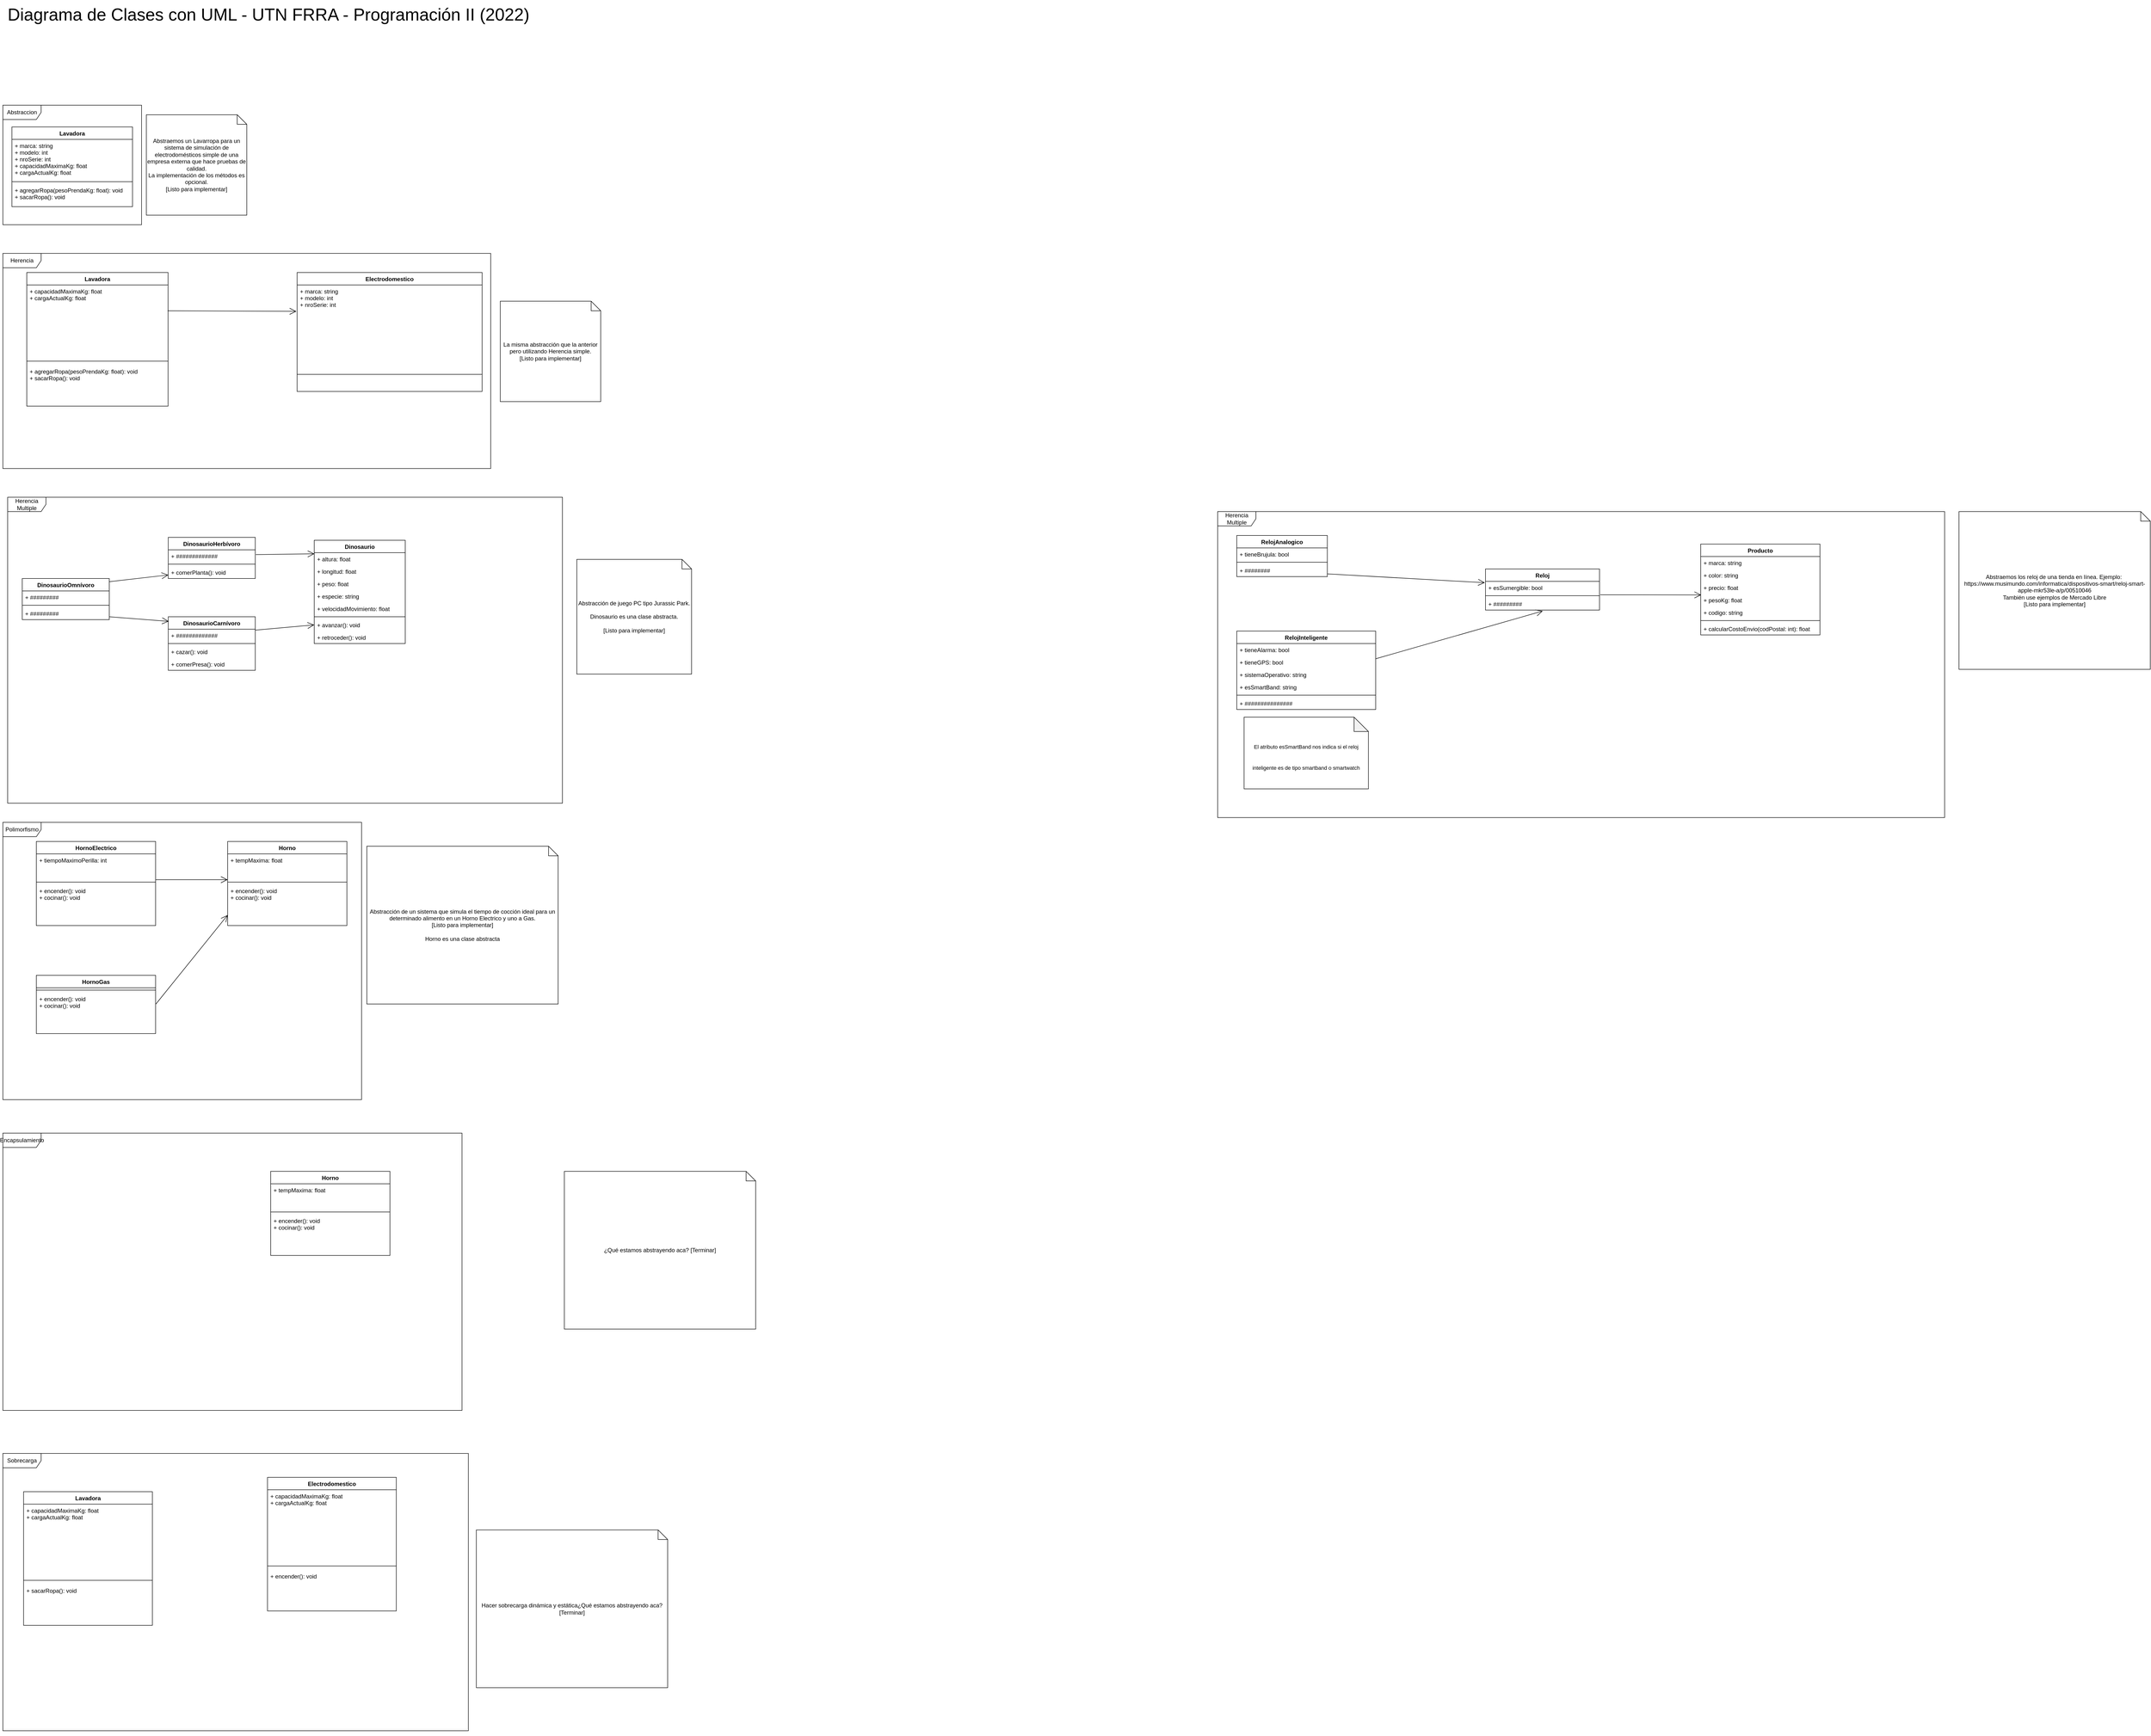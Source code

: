 <mxfile version="20.2.3" type="device"><diagram id="C5RBs43oDa-KdzZeNtuy" name="TP"><mxGraphModel dx="2557" dy="2535" grid="1" gridSize="10" guides="1" tooltips="1" connect="1" arrows="1" fold="1" page="1" pageScale="1" pageWidth="827" pageHeight="1169" math="0" shadow="0"><root><mxCell id="WIyWlLk6GJQsqaUBKTNV-0"/><mxCell id="WIyWlLk6GJQsqaUBKTNV-1" parent="WIyWlLk6GJQsqaUBKTNV-0"/><mxCell id="Z9TKlIppU_y5uakxWx4d-5" value="" style="group" parent="WIyWlLk6GJQsqaUBKTNV-1" vertex="1" connectable="0"><mxGeometry x="480" y="-310" width="290" height="250" as="geometry"/></mxCell><mxCell id="Z9TKlIppU_y5uakxWx4d-0" value="Abstraccion&lt;br&gt;" style="shape=umlFrame;whiteSpace=wrap;html=1;width=80;height=30;" parent="Z9TKlIppU_y5uakxWx4d-5" vertex="1"><mxGeometry width="290" height="250.0" as="geometry"/></mxCell><mxCell id="Z9TKlIppU_y5uakxWx4d-1" value="Lavadora" style="swimlane;fontStyle=1;align=center;verticalAlign=top;childLayout=stackLayout;horizontal=1;startSize=26;horizontalStack=0;resizeParent=1;resizeParentMax=0;resizeLast=0;collapsible=1;marginBottom=0;" parent="Z9TKlIppU_y5uakxWx4d-5" vertex="1"><mxGeometry x="18.913" y="45.455" width="252.17" height="166.818" as="geometry"/></mxCell><mxCell id="Z9TKlIppU_y5uakxWx4d-2" value="+ marca: string&#10;+ modelo: int&#10;+ nroSerie: int&#10;+ capacidadMaximaKg: float&#10;+ cargaActualKg: float" style="text;strokeColor=none;fillColor=none;align=left;verticalAlign=top;spacingLeft=4;spacingRight=4;overflow=hidden;rotatable=0;points=[[0,0.5],[1,0.5]];portConstraint=eastwest;" parent="Z9TKlIppU_y5uakxWx4d-1" vertex="1"><mxGeometry y="26" width="252.17" height="84" as="geometry"/></mxCell><mxCell id="Z9TKlIppU_y5uakxWx4d-3" value="" style="line;strokeWidth=1;fillColor=none;align=left;verticalAlign=middle;spacingTop=-1;spacingLeft=3;spacingRight=3;rotatable=0;labelPosition=right;points=[];portConstraint=eastwest;" parent="Z9TKlIppU_y5uakxWx4d-1" vertex="1"><mxGeometry y="110" width="252.17" height="9.091" as="geometry"/></mxCell><mxCell id="Z9TKlIppU_y5uakxWx4d-4" value="+ agregarRopa(pesoPrendaKg: float): void&#10;+ sacarRopa(): void" style="text;strokeColor=none;fillColor=none;align=left;verticalAlign=top;spacingLeft=4;spacingRight=4;overflow=hidden;rotatable=0;points=[[0,0.5],[1,0.5]];portConstraint=eastwest;" parent="Z9TKlIppU_y5uakxWx4d-1" vertex="1"><mxGeometry y="119.091" width="252.17" height="47.727" as="geometry"/></mxCell><mxCell id="Z9TKlIppU_y5uakxWx4d-6" value="" style="group" parent="WIyWlLk6GJQsqaUBKTNV-1" vertex="1" connectable="0"><mxGeometry x="480" width="1020" height="493.76" as="geometry"/></mxCell><mxCell id="Z9TKlIppU_y5uakxWx4d-7" value="Herencia" style="shape=umlFrame;whiteSpace=wrap;html=1;width=80;height=30;" parent="Z9TKlIppU_y5uakxWx4d-6" vertex="1"><mxGeometry width="1020.0" height="450" as="geometry"/></mxCell><mxCell id="Z9TKlIppU_y5uakxWx4d-8" value="Lavadora" style="swimlane;fontStyle=1;align=center;verticalAlign=top;childLayout=stackLayout;horizontal=1;startSize=26;horizontalStack=0;resizeParent=1;resizeParentMax=0;resizeLast=0;collapsible=1;marginBottom=0;" parent="Z9TKlIppU_y5uakxWx4d-6" vertex="1"><mxGeometry x="50.0" y="40.0" width="295.405" height="279.473" as="geometry"/></mxCell><mxCell id="Z9TKlIppU_y5uakxWx4d-9" value="+ capacidadMaximaKg: float&#10;+ cargaActualKg: float" style="text;strokeColor=none;fillColor=none;align=left;verticalAlign=top;spacingLeft=4;spacingRight=4;overflow=hidden;rotatable=0;points=[[0,0.5],[1,0.5]];portConstraint=eastwest;" parent="Z9TKlIppU_y5uakxWx4d-8" vertex="1"><mxGeometry y="26" width="295.405" height="151.2" as="geometry"/></mxCell><mxCell id="Z9TKlIppU_y5uakxWx4d-10" value="" style="line;strokeWidth=1;fillColor=none;align=left;verticalAlign=middle;spacingTop=-1;spacingLeft=3;spacingRight=3;rotatable=0;labelPosition=right;points=[];portConstraint=eastwest;" parent="Z9TKlIppU_y5uakxWx4d-8" vertex="1"><mxGeometry y="177.2" width="295.405" height="16.364" as="geometry"/></mxCell><mxCell id="Z9TKlIppU_y5uakxWx4d-11" value="+ agregarRopa(pesoPrendaKg: float): void&#10;+ sacarRopa(): void" style="text;strokeColor=none;fillColor=none;align=left;verticalAlign=top;spacingLeft=4;spacingRight=4;overflow=hidden;rotatable=0;points=[[0,0.5],[1,0.5]];portConstraint=eastwest;" parent="Z9TKlIppU_y5uakxWx4d-8" vertex="1"><mxGeometry y="193.564" width="295.405" height="85.909" as="geometry"/></mxCell><mxCell id="Z9TKlIppU_y5uakxWx4d-12" value="Electrodomestico" style="swimlane;fontStyle=1;align=center;verticalAlign=top;childLayout=stackLayout;horizontal=1;startSize=26;horizontalStack=0;resizeParent=1;resizeParentMax=0;resizeLast=0;collapsible=1;marginBottom=0;" parent="Z9TKlIppU_y5uakxWx4d-6" vertex="1"><mxGeometry x="615.235" y="40" width="386.81" height="248.8" as="geometry"/></mxCell><mxCell id="Z9TKlIppU_y5uakxWx4d-13" value="+ marca: string&#10;+ modelo: int&#10;+ nroSerie: int" style="text;strokeColor=none;fillColor=none;align=left;verticalAlign=top;spacingLeft=4;spacingRight=4;overflow=hidden;rotatable=0;points=[[0,0.5],[1,0.5]];portConstraint=eastwest;" parent="Z9TKlIppU_y5uakxWx4d-12" vertex="1"><mxGeometry y="26" width="386.81" height="151.2" as="geometry"/></mxCell><mxCell id="Z9TKlIppU_y5uakxWx4d-14" value="" style="line;strokeWidth=1;fillColor=none;align=left;verticalAlign=middle;spacingTop=-1;spacingLeft=3;spacingRight=3;rotatable=0;labelPosition=right;points=[];portConstraint=eastwest;" parent="Z9TKlIppU_y5uakxWx4d-12" vertex="1"><mxGeometry y="177.2" width="386.81" height="71.6" as="geometry"/></mxCell><mxCell id="Z9TKlIppU_y5uakxWx4d-17" value="" style="endArrow=open;endFill=1;endSize=12;html=1;rounded=0;exitX=0.997;exitY=0.357;exitDx=0;exitDy=0;exitPerimeter=0;entryX=-0.004;entryY=0.365;entryDx=0;entryDy=0;entryPerimeter=0;" parent="Z9TKlIppU_y5uakxWx4d-6" source="Z9TKlIppU_y5uakxWx4d-9" target="Z9TKlIppU_y5uakxWx4d-13" edge="1"><mxGeometry width="160" relative="1" as="geometry"><mxPoint x="274.194" y="300.0" as="sourcePoint"/><mxPoint x="610" y="120" as="targetPoint"/></mxGeometry></mxCell><mxCell id="asXeidQK0RuPfs3B3PLc-0" value="" style="group" parent="WIyWlLk6GJQsqaUBKTNV-1" vertex="1" connectable="0"><mxGeometry x="3020" y="540" width="1520" height="640" as="geometry"/></mxCell><mxCell id="asXeidQK0RuPfs3B3PLc-1" value="Herencia Multiple" style="shape=umlFrame;whiteSpace=wrap;html=1;width=80;height=30;" parent="asXeidQK0RuPfs3B3PLc-0" vertex="1"><mxGeometry width="1520" height="640" as="geometry"/></mxCell><mxCell id="yhADQ7ZBjACJbGz9BcxU-42" value="Reloj" style="swimlane;fontStyle=1;align=center;verticalAlign=top;childLayout=stackLayout;horizontal=1;startSize=26;horizontalStack=0;resizeParent=1;resizeParentMax=0;resizeLast=0;collapsible=1;marginBottom=0;" parent="asXeidQK0RuPfs3B3PLc-0" vertex="1"><mxGeometry x="559.998" y="120" width="238.431" height="86" as="geometry"/></mxCell><mxCell id="yhADQ7ZBjACJbGz9BcxU-43" value="+ esSumergible: bool" style="text;strokeColor=none;fillColor=none;align=left;verticalAlign=top;spacingLeft=4;spacingRight=4;overflow=hidden;rotatable=0;points=[[0,0.5],[1,0.5]];portConstraint=eastwest;" parent="yhADQ7ZBjACJbGz9BcxU-42" vertex="1"><mxGeometry y="26" width="238.431" height="26" as="geometry"/></mxCell><mxCell id="yhADQ7ZBjACJbGz9BcxU-44" value="" style="line;strokeWidth=1;fillColor=none;align=left;verticalAlign=middle;spacingTop=-1;spacingLeft=3;spacingRight=3;rotatable=0;labelPosition=right;points=[];portConstraint=eastwest;" parent="yhADQ7ZBjACJbGz9BcxU-42" vertex="1"><mxGeometry y="52" width="238.431" height="8" as="geometry"/></mxCell><mxCell id="yhADQ7ZBjACJbGz9BcxU-45" value="+ #########" style="text;strokeColor=none;fillColor=none;align=left;verticalAlign=top;spacingLeft=4;spacingRight=4;overflow=hidden;rotatable=0;points=[[0,0.5],[1,0.5]];portConstraint=eastwest;" parent="yhADQ7ZBjACJbGz9BcxU-42" vertex="1"><mxGeometry y="60" width="238.431" height="26" as="geometry"/></mxCell><mxCell id="yhADQ7ZBjACJbGz9BcxU-47" value="RelojAnalogico" style="swimlane;fontStyle=1;align=center;verticalAlign=top;childLayout=stackLayout;horizontal=1;startSize=26;horizontalStack=0;resizeParent=1;resizeParentMax=0;resizeLast=0;collapsible=1;marginBottom=0;" parent="asXeidQK0RuPfs3B3PLc-0" vertex="1"><mxGeometry x="40" y="50" width="189.32" height="86" as="geometry"/></mxCell><mxCell id="yhADQ7ZBjACJbGz9BcxU-48" value="+ tieneBrujula: bool" style="text;strokeColor=none;fillColor=none;align=left;verticalAlign=top;spacingLeft=4;spacingRight=4;overflow=hidden;rotatable=0;points=[[0,0.5],[1,0.5]];portConstraint=eastwest;" parent="yhADQ7ZBjACJbGz9BcxU-47" vertex="1"><mxGeometry y="26" width="189.32" height="26" as="geometry"/></mxCell><mxCell id="yhADQ7ZBjACJbGz9BcxU-50" value="" style="line;strokeWidth=1;fillColor=none;align=left;verticalAlign=middle;spacingTop=-1;spacingLeft=3;spacingRight=3;rotatable=0;labelPosition=right;points=[];portConstraint=eastwest;" parent="yhADQ7ZBjACJbGz9BcxU-47" vertex="1"><mxGeometry y="52" width="189.32" height="8" as="geometry"/></mxCell><mxCell id="yhADQ7ZBjACJbGz9BcxU-51" value="+ ########" style="text;strokeColor=none;fillColor=none;align=left;verticalAlign=top;spacingLeft=4;spacingRight=4;overflow=hidden;rotatable=0;points=[[0,0.5],[1,0.5]];portConstraint=eastwest;" parent="yhADQ7ZBjACJbGz9BcxU-47" vertex="1"><mxGeometry y="60" width="189.32" height="26" as="geometry"/></mxCell><mxCell id="yhADQ7ZBjACJbGz9BcxU-52" value="RelojInteligente" style="swimlane;fontStyle=1;align=center;verticalAlign=top;childLayout=stackLayout;horizontal=1;startSize=26;horizontalStack=0;resizeParent=1;resizeParentMax=0;resizeLast=0;collapsible=1;marginBottom=0;" parent="asXeidQK0RuPfs3B3PLc-0" vertex="1"><mxGeometry x="40.004" y="250" width="290.398" height="164" as="geometry"/></mxCell><mxCell id="yhADQ7ZBjACJbGz9BcxU-53" value="+ tieneAlarma: bool" style="text;strokeColor=none;fillColor=none;align=left;verticalAlign=top;spacingLeft=4;spacingRight=4;overflow=hidden;rotatable=0;points=[[0,0.5],[1,0.5]];portConstraint=eastwest;" parent="yhADQ7ZBjACJbGz9BcxU-52" vertex="1"><mxGeometry y="26" width="290.398" height="26" as="geometry"/></mxCell><mxCell id="yhADQ7ZBjACJbGz9BcxU-94" value="" style="endArrow=open;endFill=1;endSize=12;html=1;rounded=0;fontSize=36;entryX=0.502;entryY=1.077;entryDx=0;entryDy=0;entryPerimeter=0;" parent="yhADQ7ZBjACJbGz9BcxU-52" target="yhADQ7ZBjACJbGz9BcxU-45" edge="1"><mxGeometry width="160" relative="1" as="geometry"><mxPoint x="289.996" y="58" as="sourcePoint"/><mxPoint x="439.996" y="58" as="targetPoint"/></mxGeometry></mxCell><mxCell id="yhADQ7ZBjACJbGz9BcxU-72" value="+ tieneGPS: bool" style="text;strokeColor=none;fillColor=none;align=left;verticalAlign=top;spacingLeft=4;spacingRight=4;overflow=hidden;rotatable=0;points=[[0,0.5],[1,0.5]];portConstraint=eastwest;" parent="yhADQ7ZBjACJbGz9BcxU-52" vertex="1"><mxGeometry y="52" width="290.398" height="26" as="geometry"/></mxCell><mxCell id="yhADQ7ZBjACJbGz9BcxU-54" value="+ sistemaOperativo: string" style="text;strokeColor=none;fillColor=none;align=left;verticalAlign=top;spacingLeft=4;spacingRight=4;overflow=hidden;rotatable=0;points=[[0,0.5],[1,0.5]];portConstraint=eastwest;" parent="yhADQ7ZBjACJbGz9BcxU-52" vertex="1"><mxGeometry y="78" width="290.398" height="26" as="geometry"/></mxCell><mxCell id="yhADQ7ZBjACJbGz9BcxU-96" value="+ esSmartBand: string" style="text;strokeColor=none;fillColor=none;align=left;verticalAlign=top;spacingLeft=4;spacingRight=4;overflow=hidden;rotatable=0;points=[[0,0.5],[1,0.5]];portConstraint=eastwest;" parent="yhADQ7ZBjACJbGz9BcxU-52" vertex="1"><mxGeometry y="104" width="290.398" height="26" as="geometry"/></mxCell><mxCell id="yhADQ7ZBjACJbGz9BcxU-55" value="" style="line;strokeWidth=1;fillColor=none;align=left;verticalAlign=middle;spacingTop=-1;spacingLeft=3;spacingRight=3;rotatable=0;labelPosition=right;points=[];portConstraint=eastwest;" parent="yhADQ7ZBjACJbGz9BcxU-52" vertex="1"><mxGeometry y="130" width="290.398" height="8" as="geometry"/></mxCell><mxCell id="yhADQ7ZBjACJbGz9BcxU-56" value="+ ###############" style="text;strokeColor=none;fillColor=none;align=left;verticalAlign=top;spacingLeft=4;spacingRight=4;overflow=hidden;rotatable=0;points=[[0,0.5],[1,0.5]];portConstraint=eastwest;" parent="yhADQ7ZBjACJbGz9BcxU-52" vertex="1"><mxGeometry y="138" width="290.398" height="26" as="geometry"/></mxCell><mxCell id="yhADQ7ZBjACJbGz9BcxU-73" value="Producto" style="swimlane;fontStyle=1;align=center;verticalAlign=top;childLayout=stackLayout;horizontal=1;startSize=26;horizontalStack=0;resizeParent=1;resizeParentMax=0;resizeLast=0;collapsible=1;marginBottom=0;" parent="asXeidQK0RuPfs3B3PLc-0" vertex="1"><mxGeometry x="1010" y="68" width="249.33" height="190" as="geometry"/></mxCell><mxCell id="yhADQ7ZBjACJbGz9BcxU-74" value="+ marca: string" style="text;strokeColor=none;fillColor=none;align=left;verticalAlign=top;spacingLeft=4;spacingRight=4;overflow=hidden;rotatable=0;points=[[0,0.5],[1,0.5]];portConstraint=eastwest;" parent="yhADQ7ZBjACJbGz9BcxU-73" vertex="1"><mxGeometry y="26" width="249.33" height="26" as="geometry"/></mxCell><mxCell id="yhADQ7ZBjACJbGz9BcxU-75" value="+ color: string" style="text;strokeColor=none;fillColor=none;align=left;verticalAlign=top;spacingLeft=4;spacingRight=4;overflow=hidden;rotatable=0;points=[[0,0.5],[1,0.5]];portConstraint=eastwest;" parent="yhADQ7ZBjACJbGz9BcxU-73" vertex="1"><mxGeometry y="52" width="249.33" height="26" as="geometry"/></mxCell><mxCell id="yhADQ7ZBjACJbGz9BcxU-78" value="+ precio: float" style="text;strokeColor=none;fillColor=none;align=left;verticalAlign=top;spacingLeft=4;spacingRight=4;overflow=hidden;rotatable=0;points=[[0,0.5],[1,0.5]];portConstraint=eastwest;" parent="yhADQ7ZBjACJbGz9BcxU-73" vertex="1"><mxGeometry y="78" width="249.33" height="26" as="geometry"/></mxCell><mxCell id="yhADQ7ZBjACJbGz9BcxU-89" value="+ pesoKg: float" style="text;strokeColor=none;fillColor=none;align=left;verticalAlign=top;spacingLeft=4;spacingRight=4;overflow=hidden;rotatable=0;points=[[0,0.5],[1,0.5]];portConstraint=eastwest;" parent="yhADQ7ZBjACJbGz9BcxU-73" vertex="1"><mxGeometry y="104" width="249.33" height="26" as="geometry"/></mxCell><mxCell id="yhADQ7ZBjACJbGz9BcxU-79" value="+ codigo: string" style="text;strokeColor=none;fillColor=none;align=left;verticalAlign=top;spacingLeft=4;spacingRight=4;overflow=hidden;rotatable=0;points=[[0,0.5],[1,0.5]];portConstraint=eastwest;" parent="yhADQ7ZBjACJbGz9BcxU-73" vertex="1"><mxGeometry y="130" width="249.33" height="26" as="geometry"/></mxCell><mxCell id="yhADQ7ZBjACJbGz9BcxU-76" value="" style="line;strokeWidth=1;fillColor=none;align=left;verticalAlign=middle;spacingTop=-1;spacingLeft=3;spacingRight=3;rotatable=0;labelPosition=right;points=[];portConstraint=eastwest;" parent="yhADQ7ZBjACJbGz9BcxU-73" vertex="1"><mxGeometry y="156" width="249.33" height="8" as="geometry"/></mxCell><mxCell id="yhADQ7ZBjACJbGz9BcxU-77" value="+ calcularCostoEnvio(codPostal: int): float" style="text;strokeColor=none;fillColor=none;align=left;verticalAlign=top;spacingLeft=4;spacingRight=4;overflow=hidden;rotatable=0;points=[[0,0.5],[1,0.5]];portConstraint=eastwest;" parent="yhADQ7ZBjACJbGz9BcxU-73" vertex="1"><mxGeometry y="164" width="249.33" height="26" as="geometry"/></mxCell><mxCell id="yhADQ7ZBjACJbGz9BcxU-93" value="" style="endArrow=open;endFill=1;endSize=12;html=1;rounded=0;fontSize=36;entryX=-0.006;entryY=0.108;entryDx=0;entryDy=0;entryPerimeter=0;exitX=1;exitY=0.782;exitDx=0;exitDy=0;exitPerimeter=0;" parent="asXeidQK0RuPfs3B3PLc-0" source="yhADQ7ZBjACJbGz9BcxU-51" target="yhADQ7ZBjACJbGz9BcxU-43" edge="1"><mxGeometry width="160" relative="1" as="geometry"><mxPoint x="140" y="130" as="sourcePoint"/><mxPoint x="710" y="70" as="targetPoint"/></mxGeometry></mxCell><mxCell id="yhADQ7ZBjACJbGz9BcxU-97" value="&lt;font style=&quot;font-size: 11px;&quot;&gt;El atributo esSmartBand nos indica si el reloj inteligente es de tipo smartband o smartwatch&lt;/font&gt;" style="shape=note;whiteSpace=wrap;html=1;backgroundOutline=1;darkOpacity=0.05;fontSize=36;" parent="asXeidQK0RuPfs3B3PLc-0" vertex="1"><mxGeometry x="55.2" y="430" width="260" height="150" as="geometry"/></mxCell><mxCell id="yhADQ7ZBjACJbGz9BcxU-98" value="" style="endArrow=open;endFill=1;endSize=12;html=1;rounded=0;fontSize=11;entryX=0.004;entryY=1.091;entryDx=0;entryDy=0;entryPerimeter=0;" parent="asXeidQK0RuPfs3B3PLc-0" target="yhADQ7ZBjACJbGz9BcxU-78" edge="1"><mxGeometry width="160" relative="1" as="geometry"><mxPoint x="800" y="174" as="sourcePoint"/><mxPoint x="1060" y="260" as="targetPoint"/></mxGeometry></mxCell><mxCell id="asXeidQK0RuPfs3B3PLc-19" value="" style="group" parent="WIyWlLk6GJQsqaUBKTNV-1" vertex="1" connectable="0"><mxGeometry x="480" y="1190" width="750" height="580" as="geometry"/></mxCell><mxCell id="asXeidQK0RuPfs3B3PLc-20" value="Polimorfismo" style="shape=umlFrame;whiteSpace=wrap;html=1;width=80;height=30;" parent="asXeidQK0RuPfs3B3PLc-19" vertex="1"><mxGeometry width="750" height="580" as="geometry"/></mxCell><mxCell id="asXeidQK0RuPfs3B3PLc-44" value="Horno" style="swimlane;fontStyle=1;align=center;verticalAlign=top;childLayout=stackLayout;horizontal=1;startSize=26;horizontalStack=0;resizeParent=1;resizeParentMax=0;resizeLast=0;collapsible=1;marginBottom=0;" parent="asXeidQK0RuPfs3B3PLc-19" vertex="1"><mxGeometry x="470" y="40" width="249.34" height="175.909" as="geometry"/></mxCell><mxCell id="asXeidQK0RuPfs3B3PLc-45" value="+ tempMaxima: float" style="text;strokeColor=none;fillColor=none;align=left;verticalAlign=top;spacingLeft=4;spacingRight=4;overflow=hidden;rotatable=0;points=[[0,0.5],[1,0.5]];portConstraint=eastwest;" parent="asXeidQK0RuPfs3B3PLc-44" vertex="1"><mxGeometry y="26" width="249.34" height="54" as="geometry"/></mxCell><mxCell id="asXeidQK0RuPfs3B3PLc-46" value="" style="line;strokeWidth=1;fillColor=none;align=left;verticalAlign=middle;spacingTop=-1;spacingLeft=3;spacingRight=3;rotatable=0;labelPosition=right;points=[];portConstraint=eastwest;" parent="asXeidQK0RuPfs3B3PLc-44" vertex="1"><mxGeometry y="80" width="249.34" height="10" as="geometry"/></mxCell><mxCell id="asXeidQK0RuPfs3B3PLc-47" value="+ encender(): void&#10;+ cocinar(): void" style="text;strokeColor=none;fillColor=none;align=left;verticalAlign=top;spacingLeft=4;spacingRight=4;overflow=hidden;rotatable=0;points=[[0,0.5],[1,0.5]];portConstraint=eastwest;" parent="asXeidQK0RuPfs3B3PLc-44" vertex="1"><mxGeometry y="90" width="249.34" height="85.909" as="geometry"/></mxCell><mxCell id="asXeidQK0RuPfs3B3PLc-50" value="HornoGas" style="swimlane;fontStyle=1;align=center;verticalAlign=top;childLayout=stackLayout;horizontal=1;startSize=26;horizontalStack=0;resizeParent=1;resizeParentMax=0;resizeLast=0;collapsible=1;marginBottom=0;" parent="asXeidQK0RuPfs3B3PLc-19" vertex="1"><mxGeometry x="70" y="320" width="249.34" height="121.909" as="geometry"/></mxCell><mxCell id="asXeidQK0RuPfs3B3PLc-52" value="" style="line;strokeWidth=1;fillColor=none;align=left;verticalAlign=middle;spacingTop=-1;spacingLeft=3;spacingRight=3;rotatable=0;labelPosition=right;points=[];portConstraint=eastwest;" parent="asXeidQK0RuPfs3B3PLc-50" vertex="1"><mxGeometry y="26" width="249.34" height="10" as="geometry"/></mxCell><mxCell id="asXeidQK0RuPfs3B3PLc-53" value="+ encender(): void&#10;+ cocinar(): void" style="text;strokeColor=none;fillColor=none;align=left;verticalAlign=top;spacingLeft=4;spacingRight=4;overflow=hidden;rotatable=0;points=[[0,0.5],[1,0.5]];portConstraint=eastwest;" parent="asXeidQK0RuPfs3B3PLc-50" vertex="1"><mxGeometry y="36" width="249.34" height="85.909" as="geometry"/></mxCell><mxCell id="asXeidQK0RuPfs3B3PLc-54" value="HornoElectrico" style="swimlane;fontStyle=1;align=center;verticalAlign=top;childLayout=stackLayout;horizontal=1;startSize=26;horizontalStack=0;resizeParent=1;resizeParentMax=0;resizeLast=0;collapsible=1;marginBottom=0;" parent="asXeidQK0RuPfs3B3PLc-19" vertex="1"><mxGeometry x="70" y="40" width="249.34" height="175.909" as="geometry"/></mxCell><mxCell id="asXeidQK0RuPfs3B3PLc-55" value="+ tiempoMaximoPerilla: int" style="text;strokeColor=none;fillColor=none;align=left;verticalAlign=top;spacingLeft=4;spacingRight=4;overflow=hidden;rotatable=0;points=[[0,0.5],[1,0.5]];portConstraint=eastwest;" parent="asXeidQK0RuPfs3B3PLc-54" vertex="1"><mxGeometry y="26" width="249.34" height="54" as="geometry"/></mxCell><mxCell id="asXeidQK0RuPfs3B3PLc-56" value="" style="line;strokeWidth=1;fillColor=none;align=left;verticalAlign=middle;spacingTop=-1;spacingLeft=3;spacingRight=3;rotatable=0;labelPosition=right;points=[];portConstraint=eastwest;" parent="asXeidQK0RuPfs3B3PLc-54" vertex="1"><mxGeometry y="80" width="249.34" height="10" as="geometry"/></mxCell><mxCell id="asXeidQK0RuPfs3B3PLc-57" value="+ encender(): void&#10;+ cocinar(): void" style="text;strokeColor=none;fillColor=none;align=left;verticalAlign=top;spacingLeft=4;spacingRight=4;overflow=hidden;rotatable=0;points=[[0,0.5],[1,0.5]];portConstraint=eastwest;" parent="asXeidQK0RuPfs3B3PLc-54" vertex="1"><mxGeometry y="90" width="249.34" height="85.909" as="geometry"/></mxCell><mxCell id="asXeidQK0RuPfs3B3PLc-58" value="" style="endArrow=open;endFill=1;endSize=12;html=1;rounded=0;" parent="asXeidQK0RuPfs3B3PLc-19" edge="1"><mxGeometry width="160" relative="1" as="geometry"><mxPoint x="320" y="120" as="sourcePoint"/><mxPoint x="470" y="120" as="targetPoint"/></mxGeometry></mxCell><mxCell id="asXeidQK0RuPfs3B3PLc-59" value="" style="endArrow=open;endFill=1;endSize=12;html=1;rounded=0;entryX=0;entryY=0.745;entryDx=0;entryDy=0;entryPerimeter=0;" parent="asXeidQK0RuPfs3B3PLc-19" target="asXeidQK0RuPfs3B3PLc-47" edge="1"><mxGeometry width="160" relative="1" as="geometry"><mxPoint x="320" y="380" as="sourcePoint"/><mxPoint x="480" y="380" as="targetPoint"/></mxGeometry></mxCell><mxCell id="asXeidQK0RuPfs3B3PLc-61" value="" style="group" parent="WIyWlLk6GJQsqaUBKTNV-1" vertex="1" connectable="0"><mxGeometry x="713.3" y="2510" width="740" height="590" as="geometry"/></mxCell><mxCell id="asXeidQK0RuPfs3B3PLc-76" value="Lavadora" style="swimlane;fontStyle=1;align=center;verticalAlign=top;childLayout=stackLayout;horizontal=1;startSize=26;horizontalStack=0;resizeParent=1;resizeParentMax=0;resizeLast=0;collapsible=1;marginBottom=0;" parent="asXeidQK0RuPfs3B3PLc-61" vertex="1"><mxGeometry x="-190" y="80" width="269.34" height="279.473" as="geometry"/></mxCell><mxCell id="asXeidQK0RuPfs3B3PLc-77" value="+ capacidadMaximaKg: float&#10;+ cargaActualKg: float" style="text;strokeColor=none;fillColor=none;align=left;verticalAlign=top;spacingLeft=4;spacingRight=4;overflow=hidden;rotatable=0;points=[[0,0.5],[1,0.5]];portConstraint=eastwest;" parent="asXeidQK0RuPfs3B3PLc-76" vertex="1"><mxGeometry y="26" width="269.34" height="151.2" as="geometry"/></mxCell><mxCell id="asXeidQK0RuPfs3B3PLc-78" value="" style="line;strokeWidth=1;fillColor=none;align=left;verticalAlign=middle;spacingTop=-1;spacingLeft=3;spacingRight=3;rotatable=0;labelPosition=right;points=[];portConstraint=eastwest;" parent="asXeidQK0RuPfs3B3PLc-76" vertex="1"><mxGeometry y="177.2" width="269.34" height="16.364" as="geometry"/></mxCell><mxCell id="asXeidQK0RuPfs3B3PLc-79" value="+ sacarRopa(): void" style="text;strokeColor=none;fillColor=none;align=left;verticalAlign=top;spacingLeft=4;spacingRight=4;overflow=hidden;rotatable=0;points=[[0,0.5],[1,0.5]];portConstraint=eastwest;" parent="asXeidQK0RuPfs3B3PLc-76" vertex="1"><mxGeometry y="193.564" width="269.34" height="85.909" as="geometry"/></mxCell><mxCell id="yhADQ7ZBjACJbGz9BcxU-1" value="Electrodomestico" style="swimlane;fontStyle=1;align=center;verticalAlign=top;childLayout=stackLayout;horizontal=1;startSize=26;horizontalStack=0;resizeParent=1;resizeParentMax=0;resizeLast=0;collapsible=1;marginBottom=0;" parent="asXeidQK0RuPfs3B3PLc-61" vertex="1"><mxGeometry x="320" y="50" width="269.34" height="279.473" as="geometry"/></mxCell><mxCell id="yhADQ7ZBjACJbGz9BcxU-2" value="+ capacidadMaximaKg: float&#10;+ cargaActualKg: float" style="text;strokeColor=none;fillColor=none;align=left;verticalAlign=top;spacingLeft=4;spacingRight=4;overflow=hidden;rotatable=0;points=[[0,0.5],[1,0.5]];portConstraint=eastwest;" parent="yhADQ7ZBjACJbGz9BcxU-1" vertex="1"><mxGeometry y="26" width="269.34" height="151.2" as="geometry"/></mxCell><mxCell id="yhADQ7ZBjACJbGz9BcxU-3" value="" style="line;strokeWidth=1;fillColor=none;align=left;verticalAlign=middle;spacingTop=-1;spacingLeft=3;spacingRight=3;rotatable=0;labelPosition=right;points=[];portConstraint=eastwest;" parent="yhADQ7ZBjACJbGz9BcxU-1" vertex="1"><mxGeometry y="177.2" width="269.34" height="16.364" as="geometry"/></mxCell><mxCell id="yhADQ7ZBjACJbGz9BcxU-4" value="+ encender(): void" style="text;strokeColor=none;fillColor=none;align=left;verticalAlign=top;spacingLeft=4;spacingRight=4;overflow=hidden;rotatable=0;points=[[0,0.5],[1,0.5]];portConstraint=eastwest;" parent="yhADQ7ZBjACJbGz9BcxU-1" vertex="1"><mxGeometry y="193.564" width="269.34" height="85.909" as="geometry"/></mxCell><mxCell id="asXeidQK0RuPfs3B3PLc-62" value="Sobrecarga" style="shape=umlFrame;whiteSpace=wrap;html=1;width=80;height=30;" parent="WIyWlLk6GJQsqaUBKTNV-1" vertex="1"><mxGeometry x="480" y="2510" width="973.3" height="580" as="geometry"/></mxCell><mxCell id="yhADQ7ZBjACJbGz9BcxU-7" value="" style="group" parent="WIyWlLk6GJQsqaUBKTNV-1" vertex="1" connectable="0"><mxGeometry x="480" y="1840" width="960" height="580" as="geometry"/></mxCell><mxCell id="yhADQ7ZBjACJbGz9BcxU-8" value="Encapsulamiento" style="shape=umlFrame;whiteSpace=wrap;html=1;width=80;height=30;" parent="yhADQ7ZBjACJbGz9BcxU-7" vertex="1"><mxGeometry width="960" height="580" as="geometry"/></mxCell><mxCell id="dENxrxmbRDjk1AuQfx7S-53" value="Horno" style="swimlane;fontStyle=1;align=center;verticalAlign=top;childLayout=stackLayout;horizontal=1;startSize=26;horizontalStack=0;resizeParent=1;resizeParentMax=0;resizeLast=0;collapsible=1;marginBottom=0;" vertex="1" parent="yhADQ7ZBjACJbGz9BcxU-7"><mxGeometry x="560" y="80" width="249.34" height="175.909" as="geometry"/></mxCell><mxCell id="dENxrxmbRDjk1AuQfx7S-54" value="+ tempMaxima: float" style="text;strokeColor=none;fillColor=none;align=left;verticalAlign=top;spacingLeft=4;spacingRight=4;overflow=hidden;rotatable=0;points=[[0,0.5],[1,0.5]];portConstraint=eastwest;" vertex="1" parent="dENxrxmbRDjk1AuQfx7S-53"><mxGeometry y="26" width="249.34" height="54" as="geometry"/></mxCell><mxCell id="dENxrxmbRDjk1AuQfx7S-55" value="" style="line;strokeWidth=1;fillColor=none;align=left;verticalAlign=middle;spacingTop=-1;spacingLeft=3;spacingRight=3;rotatable=0;labelPosition=right;points=[];portConstraint=eastwest;" vertex="1" parent="dENxrxmbRDjk1AuQfx7S-53"><mxGeometry y="80" width="249.34" height="10" as="geometry"/></mxCell><mxCell id="dENxrxmbRDjk1AuQfx7S-56" value="+ encender(): void&#10;+ cocinar(): void" style="text;strokeColor=none;fillColor=none;align=left;verticalAlign=top;spacingLeft=4;spacingRight=4;overflow=hidden;rotatable=0;points=[[0,0.5],[1,0.5]];portConstraint=eastwest;" vertex="1" parent="dENxrxmbRDjk1AuQfx7S-53"><mxGeometry y="90" width="249.34" height="85.909" as="geometry"/></mxCell><mxCell id="yhADQ7ZBjACJbGz9BcxU-32" value="Abstraemos los reloj de una tienda en línea. Ejemplo:&amp;nbsp;&lt;br&gt;https://www.musimundo.com/informatica/dispositivos-smart/reloj-smart-apple-mkr53le-a/p/00510046&lt;br&gt;También use ejemplos de Mercado Libre&lt;br&gt;[Listo para implementar]" style="shape=note;size=20;whiteSpace=wrap;html=1;" parent="WIyWlLk6GJQsqaUBKTNV-1" vertex="1"><mxGeometry x="4570" y="540" width="400" height="330" as="geometry"/></mxCell><mxCell id="yhADQ7ZBjACJbGz9BcxU-82" value="Abstraemos un Lavarropa para un sistema de simulación de electrodomésticos simple de una empresa externa que hace pruebas de calidad.&lt;br&gt;La implementación de los métodos es opcional.&lt;br&gt;[Listo para implementar]" style="shape=note;size=20;whiteSpace=wrap;html=1;" parent="WIyWlLk6GJQsqaUBKTNV-1" vertex="1"><mxGeometry x="780" y="-290" width="210" height="210" as="geometry"/></mxCell><mxCell id="yhADQ7ZBjACJbGz9BcxU-83" value="La misma abstracción que la anterior pero utilizando Herencia simple.&lt;br&gt;[Listo para implementar]" style="shape=note;size=20;whiteSpace=wrap;html=1;" parent="WIyWlLk6GJQsqaUBKTNV-1" vertex="1"><mxGeometry x="1520" y="100" width="210" height="210" as="geometry"/></mxCell><mxCell id="yhADQ7ZBjACJbGz9BcxU-84" value="Abstracción de un sistema que simula el tiempo de cocción ideal para un determinado alimento en un Horno Electrico y uno a Gas.&lt;br&gt;[Listo para implementar]&lt;br&gt;&lt;br&gt;Horno es una clase abstracta" style="shape=note;size=20;whiteSpace=wrap;html=1;" parent="WIyWlLk6GJQsqaUBKTNV-1" vertex="1"><mxGeometry x="1241" y="1240" width="400" height="330" as="geometry"/></mxCell><mxCell id="yhADQ7ZBjACJbGz9BcxU-85" value="¿Qué estamos abstrayendo aca? [Terminar]" style="shape=note;size=20;whiteSpace=wrap;html=1;" parent="WIyWlLk6GJQsqaUBKTNV-1" vertex="1"><mxGeometry x="1654" y="1920" width="400" height="330" as="geometry"/></mxCell><mxCell id="yhADQ7ZBjACJbGz9BcxU-88" value="&lt;font style=&quot;font-size: 36px;&quot;&gt;Diagrama de Clases con UML - UTN FRRA - Programación II (2022)&lt;/font&gt;" style="text;html=1;resizable=0;autosize=1;align=center;verticalAlign=middle;points=[];fillColor=none;strokeColor=none;rounded=0;" parent="WIyWlLk6GJQsqaUBKTNV-1" vertex="1"><mxGeometry x="480" y="-530" width="1110" height="60" as="geometry"/></mxCell><mxCell id="yhADQ7ZBjACJbGz9BcxU-99" value="Hacer sobrecarga dinámica y estática¿Qué estamos abstrayendo aca? [Terminar]" style="shape=note;size=20;whiteSpace=wrap;html=1;" parent="WIyWlLk6GJQsqaUBKTNV-1" vertex="1"><mxGeometry x="1470" y="2670" width="400" height="330" as="geometry"/></mxCell><mxCell id="dENxrxmbRDjk1AuQfx7S-0" value="" style="group" vertex="1" connectable="0" parent="WIyWlLk6GJQsqaUBKTNV-1"><mxGeometry x="490" y="510" width="1160" height="640" as="geometry"/></mxCell><mxCell id="dENxrxmbRDjk1AuQfx7S-1" value="Herencia Multiple" style="shape=umlFrame;whiteSpace=wrap;html=1;width=80;height=30;" vertex="1" parent="dENxrxmbRDjk1AuQfx7S-0"><mxGeometry width="1160" height="640" as="geometry"/></mxCell><mxCell id="dENxrxmbRDjk1AuQfx7S-2" value="DinosaurioHerbívoro" style="swimlane;fontStyle=1;align=center;verticalAlign=top;childLayout=stackLayout;horizontal=1;startSize=26;horizontalStack=0;resizeParent=1;resizeParentMax=0;resizeLast=0;collapsible=1;marginBottom=0;" vertex="1" parent="dENxrxmbRDjk1AuQfx7S-0"><mxGeometry x="335.788" y="84" width="181.961" height="86" as="geometry"/></mxCell><mxCell id="dENxrxmbRDjk1AuQfx7S-38" value="" style="endArrow=open;endFill=1;endSize=12;html=1;rounded=0;entryX=0.002;entryY=0.092;entryDx=0;entryDy=0;entryPerimeter=0;" edge="1" parent="dENxrxmbRDjk1AuQfx7S-2" target="dENxrxmbRDjk1AuQfx7S-19"><mxGeometry width="160" relative="1" as="geometry"><mxPoint x="183.159" y="36" as="sourcePoint"/><mxPoint x="297.633" y="36" as="targetPoint"/></mxGeometry></mxCell><mxCell id="dENxrxmbRDjk1AuQfx7S-3" value="+ #############" style="text;strokeColor=none;fillColor=none;align=left;verticalAlign=top;spacingLeft=4;spacingRight=4;overflow=hidden;rotatable=0;points=[[0,0.5],[1,0.5]];portConstraint=eastwest;" vertex="1" parent="dENxrxmbRDjk1AuQfx7S-2"><mxGeometry y="26" width="181.961" height="26" as="geometry"/></mxCell><mxCell id="dENxrxmbRDjk1AuQfx7S-4" value="" style="line;strokeWidth=1;fillColor=none;align=left;verticalAlign=middle;spacingTop=-1;spacingLeft=3;spacingRight=3;rotatable=0;labelPosition=right;points=[];portConstraint=eastwest;" vertex="1" parent="dENxrxmbRDjk1AuQfx7S-2"><mxGeometry y="52" width="181.961" height="8" as="geometry"/></mxCell><mxCell id="dENxrxmbRDjk1AuQfx7S-5" value="+ comerPlanta(): void" style="text;strokeColor=none;fillColor=none;align=left;verticalAlign=top;spacingLeft=4;spacingRight=4;overflow=hidden;rotatable=0;points=[[0,0.5],[1,0.5]];portConstraint=eastwest;" vertex="1" parent="dENxrxmbRDjk1AuQfx7S-2"><mxGeometry y="60" width="181.961" height="26" as="geometry"/></mxCell><mxCell id="dENxrxmbRDjk1AuQfx7S-18" value="Dinosaurio" style="swimlane;fontStyle=1;align=center;verticalAlign=top;childLayout=stackLayout;horizontal=1;startSize=26;horizontalStack=0;resizeParent=1;resizeParentMax=0;resizeLast=0;collapsible=1;marginBottom=0;" vertex="1" parent="dENxrxmbRDjk1AuQfx7S-0"><mxGeometry x="641.053" y="90" width="190.278" height="216" as="geometry"/></mxCell><mxCell id="dENxrxmbRDjk1AuQfx7S-19" value="+ altura: float" style="text;strokeColor=none;fillColor=none;align=left;verticalAlign=top;spacingLeft=4;spacingRight=4;overflow=hidden;rotatable=0;points=[[0,0.5],[1,0.5]];portConstraint=eastwest;" vertex="1" parent="dENxrxmbRDjk1AuQfx7S-18"><mxGeometry y="26" width="190.278" height="26" as="geometry"/></mxCell><mxCell id="dENxrxmbRDjk1AuQfx7S-20" value="+ longitud: float" style="text;strokeColor=none;fillColor=none;align=left;verticalAlign=top;spacingLeft=4;spacingRight=4;overflow=hidden;rotatable=0;points=[[0,0.5],[1,0.5]];portConstraint=eastwest;" vertex="1" parent="dENxrxmbRDjk1AuQfx7S-18"><mxGeometry y="52" width="190.278" height="26" as="geometry"/></mxCell><mxCell id="dENxrxmbRDjk1AuQfx7S-21" value="+ peso: float" style="text;strokeColor=none;fillColor=none;align=left;verticalAlign=top;spacingLeft=4;spacingRight=4;overflow=hidden;rotatable=0;points=[[0,0.5],[1,0.5]];portConstraint=eastwest;" vertex="1" parent="dENxrxmbRDjk1AuQfx7S-18"><mxGeometry y="78" width="190.278" height="26" as="geometry"/></mxCell><mxCell id="dENxrxmbRDjk1AuQfx7S-22" value="+ especie: string" style="text;strokeColor=none;fillColor=none;align=left;verticalAlign=top;spacingLeft=4;spacingRight=4;overflow=hidden;rotatable=0;points=[[0,0.5],[1,0.5]];portConstraint=eastwest;" vertex="1" parent="dENxrxmbRDjk1AuQfx7S-18"><mxGeometry y="104" width="190.278" height="26" as="geometry"/></mxCell><mxCell id="dENxrxmbRDjk1AuQfx7S-42" value="+ velocidadMovimiento: float" style="text;strokeColor=none;fillColor=none;align=left;verticalAlign=top;spacingLeft=4;spacingRight=4;overflow=hidden;rotatable=0;points=[[0,0.5],[1,0.5]];portConstraint=eastwest;" vertex="1" parent="dENxrxmbRDjk1AuQfx7S-18"><mxGeometry y="130" width="190.278" height="26" as="geometry"/></mxCell><mxCell id="dENxrxmbRDjk1AuQfx7S-24" value="" style="line;strokeWidth=1;fillColor=none;align=left;verticalAlign=middle;spacingTop=-1;spacingLeft=3;spacingRight=3;rotatable=0;labelPosition=right;points=[];portConstraint=eastwest;" vertex="1" parent="dENxrxmbRDjk1AuQfx7S-18"><mxGeometry y="156" width="190.278" height="8" as="geometry"/></mxCell><mxCell id="dENxrxmbRDjk1AuQfx7S-25" value="+ avanzar(): void" style="text;strokeColor=none;fillColor=none;align=left;verticalAlign=top;spacingLeft=4;spacingRight=4;overflow=hidden;rotatable=0;points=[[0,0.5],[1,0.5]];portConstraint=eastwest;" vertex="1" parent="dENxrxmbRDjk1AuQfx7S-18"><mxGeometry y="164" width="190.278" height="26" as="geometry"/></mxCell><mxCell id="dENxrxmbRDjk1AuQfx7S-44" value="+ retroceder(): void" style="text;strokeColor=none;fillColor=none;align=left;verticalAlign=top;spacingLeft=4;spacingRight=4;overflow=hidden;rotatable=0;points=[[0,0.5],[1,0.5]];portConstraint=eastwest;" vertex="1" parent="dENxrxmbRDjk1AuQfx7S-18"><mxGeometry y="190" width="190.278" height="26" as="geometry"/></mxCell><mxCell id="dENxrxmbRDjk1AuQfx7S-30" value="DinosaurioCarnívoro" style="swimlane;fontStyle=1;align=center;verticalAlign=top;childLayout=stackLayout;horizontal=1;startSize=26;horizontalStack=0;resizeParent=1;resizeParentMax=0;resizeLast=0;collapsible=1;marginBottom=0;" vertex="1" parent="dENxrxmbRDjk1AuQfx7S-0"><mxGeometry x="335.788" y="250" width="181.961" height="112" as="geometry"/></mxCell><mxCell id="dENxrxmbRDjk1AuQfx7S-31" value="+ #############" style="text;strokeColor=none;fillColor=none;align=left;verticalAlign=top;spacingLeft=4;spacingRight=4;overflow=hidden;rotatable=0;points=[[0,0.5],[1,0.5]];portConstraint=eastwest;" vertex="1" parent="dENxrxmbRDjk1AuQfx7S-30"><mxGeometry y="26" width="181.961" height="26" as="geometry"/></mxCell><mxCell id="dENxrxmbRDjk1AuQfx7S-32" value="" style="line;strokeWidth=1;fillColor=none;align=left;verticalAlign=middle;spacingTop=-1;spacingLeft=3;spacingRight=3;rotatable=0;labelPosition=right;points=[];portConstraint=eastwest;" vertex="1" parent="dENxrxmbRDjk1AuQfx7S-30"><mxGeometry y="52" width="181.961" height="8" as="geometry"/></mxCell><mxCell id="dENxrxmbRDjk1AuQfx7S-33" value="+ cazar(): void" style="text;strokeColor=none;fillColor=none;align=left;verticalAlign=top;spacingLeft=4;spacingRight=4;overflow=hidden;rotatable=0;points=[[0,0.5],[1,0.5]];portConstraint=eastwest;" vertex="1" parent="dENxrxmbRDjk1AuQfx7S-30"><mxGeometry y="60" width="181.961" height="26" as="geometry"/></mxCell><mxCell id="dENxrxmbRDjk1AuQfx7S-43" value="+ comerPresa(): void" style="text;strokeColor=none;fillColor=none;align=left;verticalAlign=top;spacingLeft=4;spacingRight=4;overflow=hidden;rotatable=0;points=[[0,0.5],[1,0.5]];portConstraint=eastwest;" vertex="1" parent="dENxrxmbRDjk1AuQfx7S-30"><mxGeometry y="86" width="181.961" height="26" as="geometry"/></mxCell><mxCell id="dENxrxmbRDjk1AuQfx7S-34" value="DinosaurioOmnívoro" style="swimlane;fontStyle=1;align=center;verticalAlign=top;childLayout=stackLayout;horizontal=1;startSize=26;horizontalStack=0;resizeParent=1;resizeParentMax=0;resizeLast=0;collapsible=1;marginBottom=0;" vertex="1" parent="dENxrxmbRDjk1AuQfx7S-0"><mxGeometry x="30.525" y="170" width="181.961" height="86" as="geometry"/></mxCell><mxCell id="dENxrxmbRDjk1AuQfx7S-35" value="+ #########" style="text;strokeColor=none;fillColor=none;align=left;verticalAlign=top;spacingLeft=4;spacingRight=4;overflow=hidden;rotatable=0;points=[[0,0.5],[1,0.5]];portConstraint=eastwest;" vertex="1" parent="dENxrxmbRDjk1AuQfx7S-34"><mxGeometry y="26" width="181.961" height="26" as="geometry"/></mxCell><mxCell id="dENxrxmbRDjk1AuQfx7S-36" value="" style="line;strokeWidth=1;fillColor=none;align=left;verticalAlign=middle;spacingTop=-1;spacingLeft=3;spacingRight=3;rotatable=0;labelPosition=right;points=[];portConstraint=eastwest;" vertex="1" parent="dENxrxmbRDjk1AuQfx7S-34"><mxGeometry y="52" width="181.961" height="8" as="geometry"/></mxCell><mxCell id="dENxrxmbRDjk1AuQfx7S-37" value="+ #########" style="text;strokeColor=none;fillColor=none;align=left;verticalAlign=top;spacingLeft=4;spacingRight=4;overflow=hidden;rotatable=0;points=[[0,0.5],[1,0.5]];portConstraint=eastwest;" vertex="1" parent="dENxrxmbRDjk1AuQfx7S-34"><mxGeometry y="60" width="181.961" height="26" as="geometry"/></mxCell><mxCell id="dENxrxmbRDjk1AuQfx7S-39" value="" style="endArrow=open;endFill=1;endSize=12;html=1;rounded=0;exitX=1;exitY=0.25;exitDx=0;exitDy=0;entryX=0;entryY=0.5;entryDx=0;entryDy=0;" edge="1" parent="dENxrxmbRDjk1AuQfx7S-0" source="dENxrxmbRDjk1AuQfx7S-30" target="dENxrxmbRDjk1AuQfx7S-25"><mxGeometry width="160" relative="1" as="geometry"><mxPoint x="518.947" y="270" as="sourcePoint"/><mxPoint x="641.053" y="272" as="targetPoint"/></mxGeometry></mxCell><mxCell id="dENxrxmbRDjk1AuQfx7S-40" value="" style="endArrow=open;endFill=1;endSize=12;html=1;rounded=0;entryX=0.001;entryY=0.714;entryDx=0;entryDy=0;entryPerimeter=0;exitX=0.997;exitY=0.078;exitDx=0;exitDy=0;exitPerimeter=0;" edge="1" parent="dENxrxmbRDjk1AuQfx7S-0" source="dENxrxmbRDjk1AuQfx7S-34" target="dENxrxmbRDjk1AuQfx7S-5"><mxGeometry width="160" relative="1" as="geometry"><mxPoint x="213.684" y="170" as="sourcePoint"/><mxPoint x="335.789" y="170" as="targetPoint"/></mxGeometry></mxCell><mxCell id="dENxrxmbRDjk1AuQfx7S-41" value="" style="endArrow=open;endFill=1;endSize=12;html=1;rounded=0;entryX=0.006;entryY=0.086;entryDx=0;entryDy=0;entryPerimeter=0;" edge="1" parent="dENxrxmbRDjk1AuQfx7S-0" source="dENxrxmbRDjk1AuQfx7S-37" target="dENxrxmbRDjk1AuQfx7S-30"><mxGeometry width="160" relative="1" as="geometry"><mxPoint x="213.684" y="250" as="sourcePoint"/><mxPoint x="328.158" y="250" as="targetPoint"/></mxGeometry></mxCell><mxCell id="dENxrxmbRDjk1AuQfx7S-29" value="Abstracción de juego PC tipo Jurassic Park.&lt;br&gt;&lt;br&gt;Dinosaurio es una clase abstracta.&lt;br&gt;&lt;br&gt;[Listo para implementar]" style="shape=note;size=20;whiteSpace=wrap;html=1;" vertex="1" parent="WIyWlLk6GJQsqaUBKTNV-1"><mxGeometry x="1680" y="640" width="240" height="240" as="geometry"/></mxCell></root></mxGraphModel></diagram></mxfile>